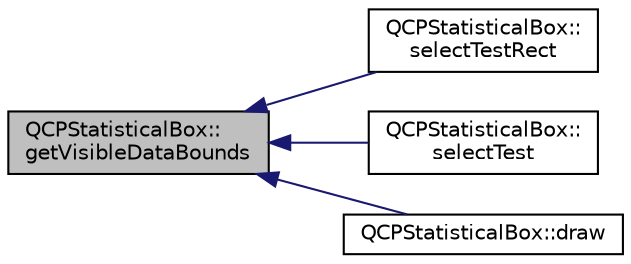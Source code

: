 digraph "QCPStatisticalBox::getVisibleDataBounds"
{
  edge [fontname="Helvetica",fontsize="10",labelfontname="Helvetica",labelfontsize="10"];
  node [fontname="Helvetica",fontsize="10",shape=record];
  rankdir="LR";
  Node132 [label="QCPStatisticalBox::\lgetVisibleDataBounds",height=0.2,width=0.4,color="black", fillcolor="grey75", style="filled", fontcolor="black"];
  Node132 -> Node133 [dir="back",color="midnightblue",fontsize="10",style="solid",fontname="Helvetica"];
  Node133 [label="QCPStatisticalBox::\lselectTestRect",height=0.2,width=0.4,color="black", fillcolor="white", style="filled",URL="$class_q_c_p_statistical_box.html#a42febad6ad5e924a151434cc434b4ffc"];
  Node132 -> Node134 [dir="back",color="midnightblue",fontsize="10",style="solid",fontname="Helvetica"];
  Node134 [label="QCPStatisticalBox::\lselectTest",height=0.2,width=0.4,color="black", fillcolor="white", style="filled",URL="$class_q_c_p_statistical_box.html#a1607fa92f829c631107c20ccb2d70a6d"];
  Node132 -> Node135 [dir="back",color="midnightblue",fontsize="10",style="solid",fontname="Helvetica"];
  Node135 [label="QCPStatisticalBox::draw",height=0.2,width=0.4,color="black", fillcolor="white", style="filled",URL="$class_q_c_p_statistical_box.html#afcff35fa79728cfe10e80e0702014fea"];
}
